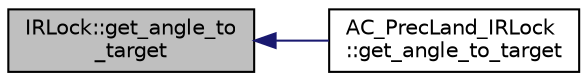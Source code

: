 digraph "IRLock::get_angle_to_target"
{
 // INTERACTIVE_SVG=YES
  edge [fontname="Helvetica",fontsize="10",labelfontname="Helvetica",labelfontsize="10"];
  node [fontname="Helvetica",fontsize="10",shape=record];
  rankdir="LR";
  Node1 [label="IRLock::get_angle_to\l_target",height=0.2,width=0.4,color="black", fillcolor="grey75", style="filled", fontcolor="black"];
  Node1 -> Node2 [dir="back",color="midnightblue",fontsize="10",style="solid",fontname="Helvetica"];
  Node2 [label="AC_PrecLand_IRLock\l::get_angle_to_target",height=0.2,width=0.4,color="black", fillcolor="white", style="filled",URL="$classAC__PrecLand__IRLock.html#a9a4ba894b1fe350c9cb94ebc59238c8a"];
}
